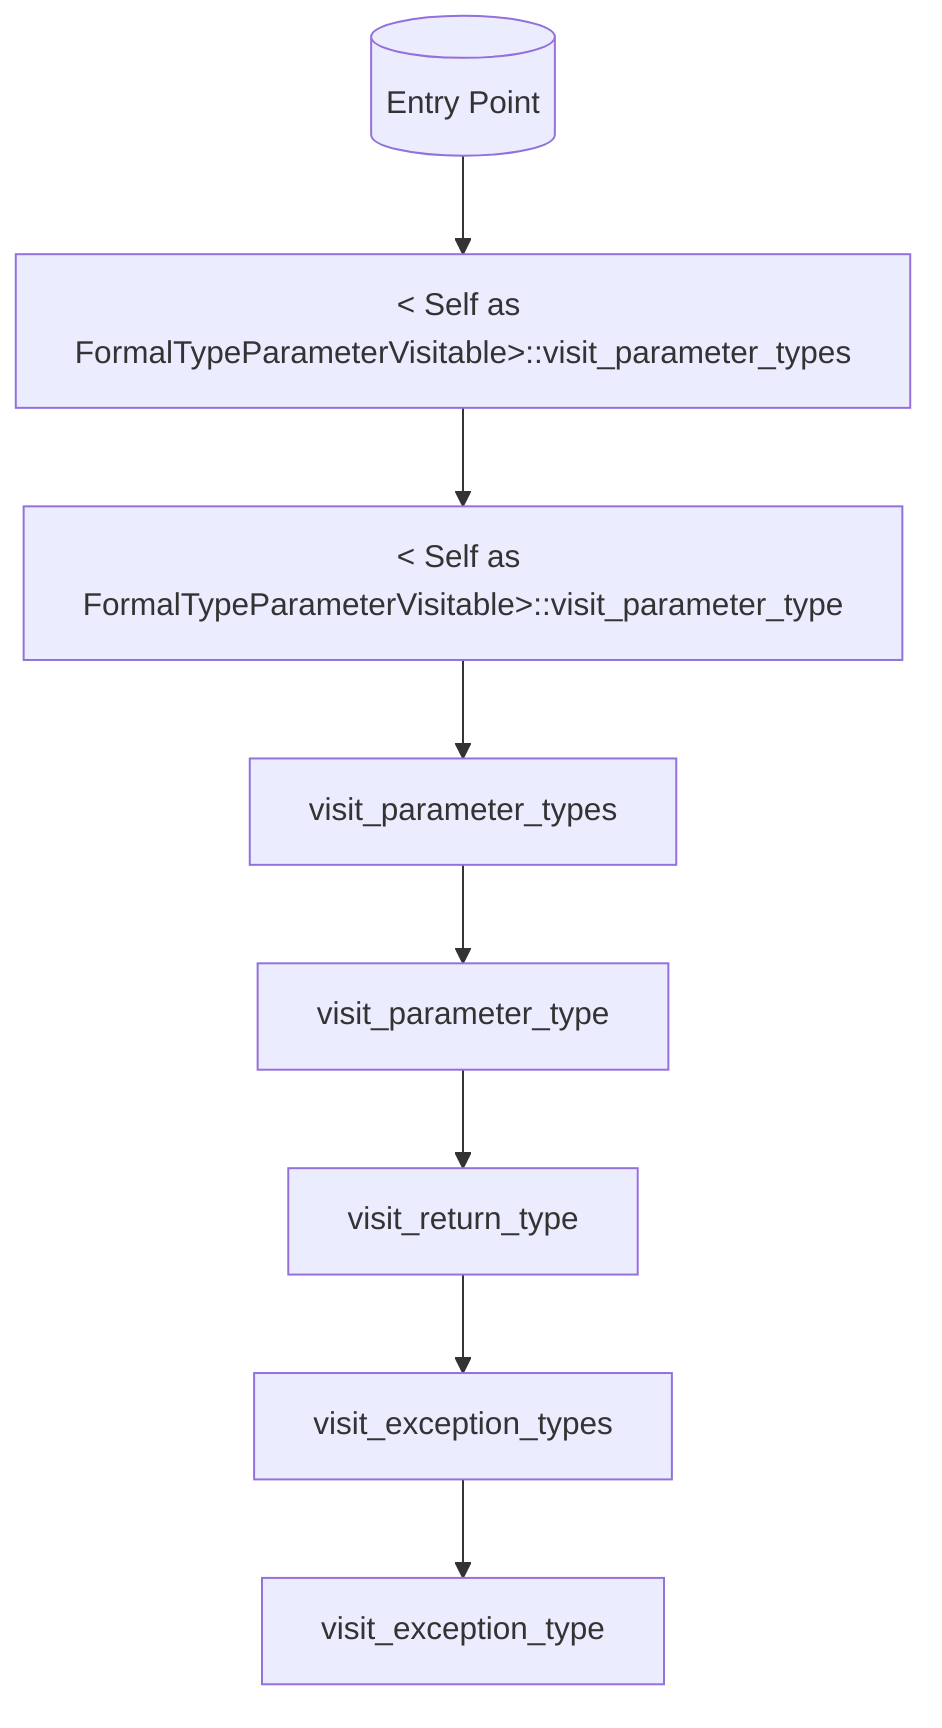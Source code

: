 flowchart
    A0[(Entry Point)]
    A1["< Self as FormalTypeParameterVisitable>::visit_parameter_types"]
    A2["< Self as FormalTypeParameterVisitable>::visit_parameter_type"]
    A3[visit_parameter_types]
    A4[visit_parameter_type]
    A5[visit_return_type]
    A6[visit_exception_types]
    A7[visit_exception_type]
    
    A0 --> A1 --> A2 --> A3 --> A4 --> A5 --> A6 --> A7